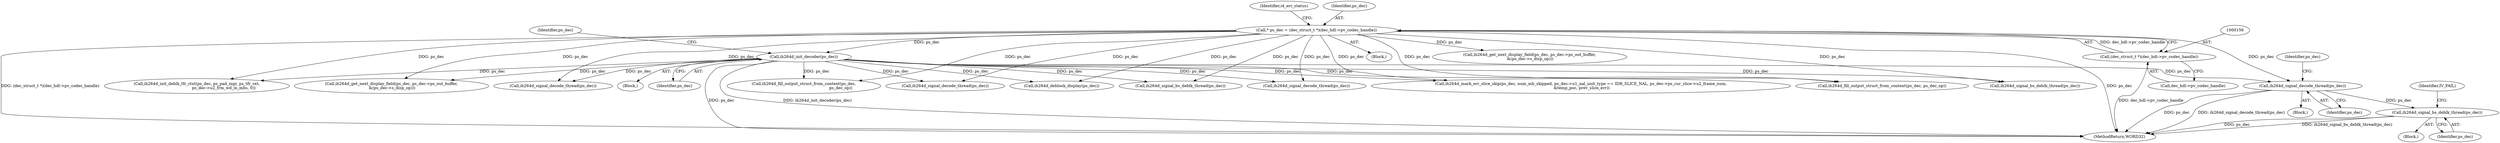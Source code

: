 digraph "0_Android_326fe991a4b7971e8aeaf4ac775491dd8abd85bb@API" {
"1001412" [label="(Call,ih264d_signal_bs_deblk_thread(ps_dec))"];
"1001403" [label="(Call,ih264d_signal_decode_thread(ps_dec))"];
"1000896" [label="(Call,ih264d_init_decoder(ps_dec))"];
"1000153" [label="(Call,* ps_dec = (dec_struct_t *)(dec_hdl->pv_codec_handle))"];
"1000155" [label="(Call,(dec_struct_t *)(dec_hdl->pv_codec_handle))"];
"1001412" [label="(Call,ih264d_signal_bs_deblk_thread(ps_dec))"];
"1001699" [label="(Call,ih264d_signal_decode_thread(ps_dec))"];
"1001189" [label="(Call,ih264d_signal_decode_thread(ps_dec))"];
"1001807" [label="(Call,ih264d_signal_bs_deblk_thread(ps_dec))"];
"1001528" [label="(Call,ih264d_mark_err_slice_skip(ps_dec, num_mb_skipped, ps_dec->u1_nal_unit_type == IDR_SLICE_NAL, ps_dec->ps_cur_slice->u2_frame_num,\n &temp_poc, prev_slice_err))"];
"1001403" [label="(Call,ih264d_signal_decode_thread(ps_dec))"];
"1001415" [label="(Identifier,IV_FAIL)"];
"1000895" [label="(Block,)"];
"1001374" [label="(Block,)"];
"1001413" [label="(Identifier,ps_dec)"];
"1001985" [label="(Call,ih264d_signal_bs_deblk_thread(ps_dec))"];
"1001576" [label="(Call,ih264d_signal_decode_thread(ps_dec))"];
"1000155" [label="(Call,(dec_struct_t *)(dec_hdl->pv_codec_handle))"];
"1001404" [label="(Identifier,ps_dec)"];
"1000162" [label="(Identifier,i4_err_status)"];
"1002027" [label="(Call,ih264d_fill_output_struct_from_context(ps_dec, ps_dec_op))"];
"1002147" [label="(MethodReturn,WORD32)"];
"1000900" [label="(Identifier,ps_dec)"];
"1000897" [label="(Identifier,ps_dec)"];
"1000157" [label="(Call,dec_hdl->pv_codec_handle)"];
"1001665" [label="(Call,ih264d_init_deblk_tfr_ctxt(ps_dec, ps_pad_mgr, ps_tfr_cxt,\n                                           ps_dec->u2_frm_wd_in_mbs, 0))"];
"1000896" [label="(Call,ih264d_init_decoder(ps_dec))"];
"1001999" [label="(Call,ih264d_get_next_display_field(ps_dec, ps_dec->ps_out_buffer,\n &(ps_dec->s_disp_op)))"];
"1000153" [label="(Call,* ps_dec = (dec_struct_t *)(dec_hdl->pv_codec_handle))"];
"1000151" [label="(Block,)"];
"1001253" [label="(Call,ih264d_fill_output_struct_from_context(ps_dec,\n                                                           ps_dec_op))"];
"1000713" [label="(Call,ih264d_get_next_display_field(ps_dec, ps_dec->ps_out_buffer,\n &(ps_dec->s_disp_op)))"];
"1000154" [label="(Identifier,ps_dec)"];
"1001863" [label="(Call,ih264d_deblock_display(ps_dec))"];
"1001411" [label="(Block,)"];
"1001408" [label="(Identifier,ps_dec)"];
"1001412" -> "1001411"  [label="AST: "];
"1001412" -> "1001413"  [label="CFG: "];
"1001413" -> "1001412"  [label="AST: "];
"1001415" -> "1001412"  [label="CFG: "];
"1001412" -> "1002147"  [label="DDG: ih264d_signal_bs_deblk_thread(ps_dec)"];
"1001412" -> "1002147"  [label="DDG: ps_dec"];
"1001403" -> "1001412"  [label="DDG: ps_dec"];
"1001403" -> "1001374"  [label="AST: "];
"1001403" -> "1001404"  [label="CFG: "];
"1001404" -> "1001403"  [label="AST: "];
"1001408" -> "1001403"  [label="CFG: "];
"1001403" -> "1002147"  [label="DDG: ps_dec"];
"1001403" -> "1002147"  [label="DDG: ih264d_signal_decode_thread(ps_dec)"];
"1000896" -> "1001403"  [label="DDG: ps_dec"];
"1000153" -> "1001403"  [label="DDG: ps_dec"];
"1000896" -> "1000895"  [label="AST: "];
"1000896" -> "1000897"  [label="CFG: "];
"1000897" -> "1000896"  [label="AST: "];
"1000900" -> "1000896"  [label="CFG: "];
"1000896" -> "1002147"  [label="DDG: ps_dec"];
"1000896" -> "1002147"  [label="DDG: ih264d_init_decoder(ps_dec)"];
"1000153" -> "1000896"  [label="DDG: ps_dec"];
"1000896" -> "1001189"  [label="DDG: ps_dec"];
"1000896" -> "1001253"  [label="DDG: ps_dec"];
"1000896" -> "1001528"  [label="DDG: ps_dec"];
"1000896" -> "1001576"  [label="DDG: ps_dec"];
"1000896" -> "1001665"  [label="DDG: ps_dec"];
"1000896" -> "1001699"  [label="DDG: ps_dec"];
"1000896" -> "1001807"  [label="DDG: ps_dec"];
"1000896" -> "1001863"  [label="DDG: ps_dec"];
"1000896" -> "1001985"  [label="DDG: ps_dec"];
"1000896" -> "1001999"  [label="DDG: ps_dec"];
"1000896" -> "1002027"  [label="DDG: ps_dec"];
"1000153" -> "1000151"  [label="AST: "];
"1000153" -> "1000155"  [label="CFG: "];
"1000154" -> "1000153"  [label="AST: "];
"1000155" -> "1000153"  [label="AST: "];
"1000162" -> "1000153"  [label="CFG: "];
"1000153" -> "1002147"  [label="DDG: (dec_struct_t *)(dec_hdl->pv_codec_handle)"];
"1000153" -> "1002147"  [label="DDG: ps_dec"];
"1000155" -> "1000153"  [label="DDG: dec_hdl->pv_codec_handle"];
"1000153" -> "1000713"  [label="DDG: ps_dec"];
"1000153" -> "1001189"  [label="DDG: ps_dec"];
"1000153" -> "1001253"  [label="DDG: ps_dec"];
"1000153" -> "1001528"  [label="DDG: ps_dec"];
"1000153" -> "1001576"  [label="DDG: ps_dec"];
"1000153" -> "1001665"  [label="DDG: ps_dec"];
"1000153" -> "1001699"  [label="DDG: ps_dec"];
"1000153" -> "1001807"  [label="DDG: ps_dec"];
"1000153" -> "1001863"  [label="DDG: ps_dec"];
"1000153" -> "1001985"  [label="DDG: ps_dec"];
"1000153" -> "1001999"  [label="DDG: ps_dec"];
"1000153" -> "1002027"  [label="DDG: ps_dec"];
"1000155" -> "1000157"  [label="CFG: "];
"1000156" -> "1000155"  [label="AST: "];
"1000157" -> "1000155"  [label="AST: "];
"1000155" -> "1002147"  [label="DDG: dec_hdl->pv_codec_handle"];
}
